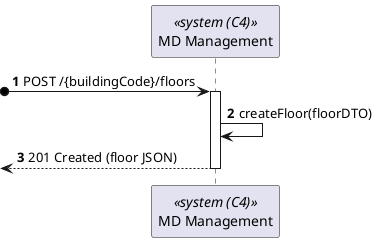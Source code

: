 @startuml process-view
autonumber
participant SYS as "MD Management" <<system (C4)>>


?o-> SYS : POST /{buildingCode}/floors
activate SYS

SYS -> SYS : createFloor(floorDTO)
<-- SYS : 201 Created (floor JSON)
deactivate SYS

@enduml
